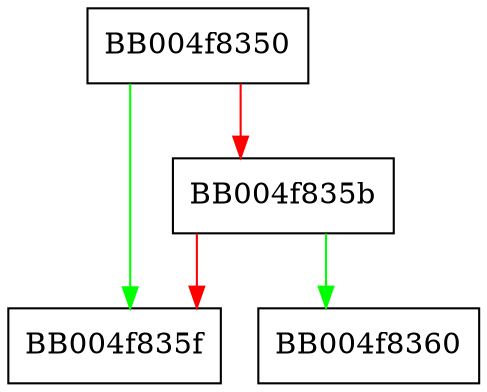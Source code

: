 digraph txfc_bump_cwm_uni {
  node [shape="box"];
  graph [splines=ortho];
  BB004f8350 -> BB004f835f [color="green"];
  BB004f8350 -> BB004f835b [color="red"];
  BB004f835b -> BB004f8360 [color="green"];
  BB004f835b -> BB004f835f [color="red"];
}